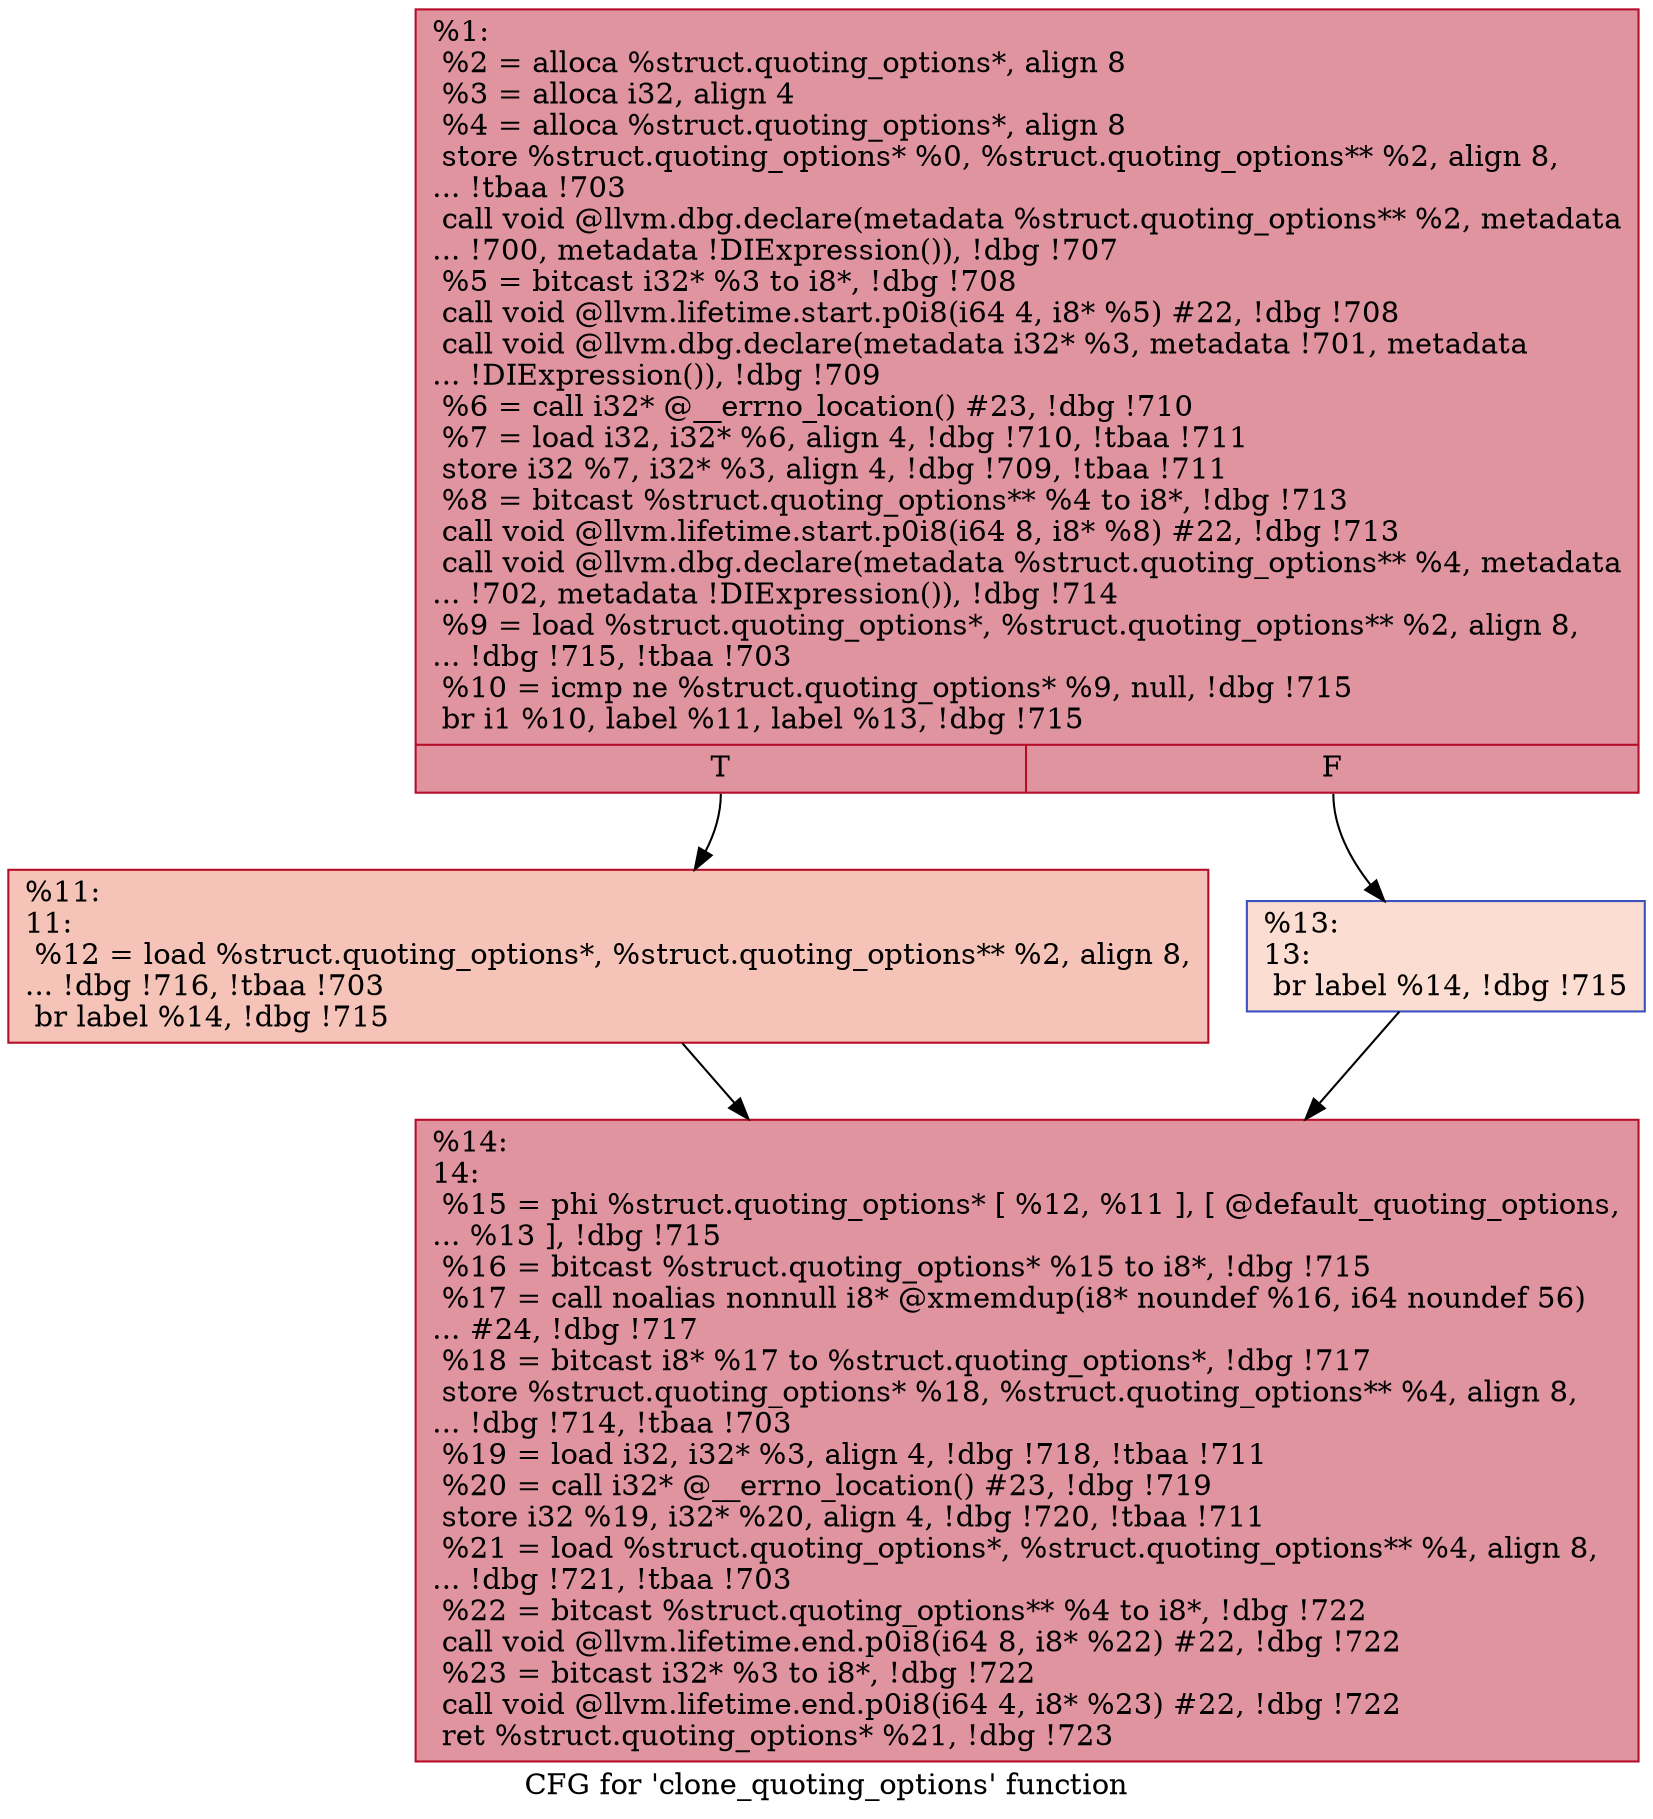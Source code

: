 digraph "CFG for 'clone_quoting_options' function" {
	label="CFG for 'clone_quoting_options' function";

	Node0x18e1340 [shape=record,color="#b70d28ff", style=filled, fillcolor="#b70d2870",label="{%1:\l  %2 = alloca %struct.quoting_options*, align 8\l  %3 = alloca i32, align 4\l  %4 = alloca %struct.quoting_options*, align 8\l  store %struct.quoting_options* %0, %struct.quoting_options** %2, align 8,\l... !tbaa !703\l  call void @llvm.dbg.declare(metadata %struct.quoting_options** %2, metadata\l... !700, metadata !DIExpression()), !dbg !707\l  %5 = bitcast i32* %3 to i8*, !dbg !708\l  call void @llvm.lifetime.start.p0i8(i64 4, i8* %5) #22, !dbg !708\l  call void @llvm.dbg.declare(metadata i32* %3, metadata !701, metadata\l... !DIExpression()), !dbg !709\l  %6 = call i32* @__errno_location() #23, !dbg !710\l  %7 = load i32, i32* %6, align 4, !dbg !710, !tbaa !711\l  store i32 %7, i32* %3, align 4, !dbg !709, !tbaa !711\l  %8 = bitcast %struct.quoting_options** %4 to i8*, !dbg !713\l  call void @llvm.lifetime.start.p0i8(i64 8, i8* %8) #22, !dbg !713\l  call void @llvm.dbg.declare(metadata %struct.quoting_options** %4, metadata\l... !702, metadata !DIExpression()), !dbg !714\l  %9 = load %struct.quoting_options*, %struct.quoting_options** %2, align 8,\l... !dbg !715, !tbaa !703\l  %10 = icmp ne %struct.quoting_options* %9, null, !dbg !715\l  br i1 %10, label %11, label %13, !dbg !715\l|{<s0>T|<s1>F}}"];
	Node0x18e1340:s0 -> Node0x18e13c0;
	Node0x18e1340:s1 -> Node0x18e1410;
	Node0x18e13c0 [shape=record,color="#b70d28ff", style=filled, fillcolor="#e8765c70",label="{%11:\l11:                                               \l  %12 = load %struct.quoting_options*, %struct.quoting_options** %2, align 8,\l... !dbg !716, !tbaa !703\l  br label %14, !dbg !715\l}"];
	Node0x18e13c0 -> Node0x18e1460;
	Node0x18e1410 [shape=record,color="#3d50c3ff", style=filled, fillcolor="#f7b39670",label="{%13:\l13:                                               \l  br label %14, !dbg !715\l}"];
	Node0x18e1410 -> Node0x18e1460;
	Node0x18e1460 [shape=record,color="#b70d28ff", style=filled, fillcolor="#b70d2870",label="{%14:\l14:                                               \l  %15 = phi %struct.quoting_options* [ %12, %11 ], [ @default_quoting_options,\l... %13 ], !dbg !715\l  %16 = bitcast %struct.quoting_options* %15 to i8*, !dbg !715\l  %17 = call noalias nonnull i8* @xmemdup(i8* noundef %16, i64 noundef 56)\l... #24, !dbg !717\l  %18 = bitcast i8* %17 to %struct.quoting_options*, !dbg !717\l  store %struct.quoting_options* %18, %struct.quoting_options** %4, align 8,\l... !dbg !714, !tbaa !703\l  %19 = load i32, i32* %3, align 4, !dbg !718, !tbaa !711\l  %20 = call i32* @__errno_location() #23, !dbg !719\l  store i32 %19, i32* %20, align 4, !dbg !720, !tbaa !711\l  %21 = load %struct.quoting_options*, %struct.quoting_options** %4, align 8,\l... !dbg !721, !tbaa !703\l  %22 = bitcast %struct.quoting_options** %4 to i8*, !dbg !722\l  call void @llvm.lifetime.end.p0i8(i64 8, i8* %22) #22, !dbg !722\l  %23 = bitcast i32* %3 to i8*, !dbg !722\l  call void @llvm.lifetime.end.p0i8(i64 4, i8* %23) #22, !dbg !722\l  ret %struct.quoting_options* %21, !dbg !723\l}"];
}
